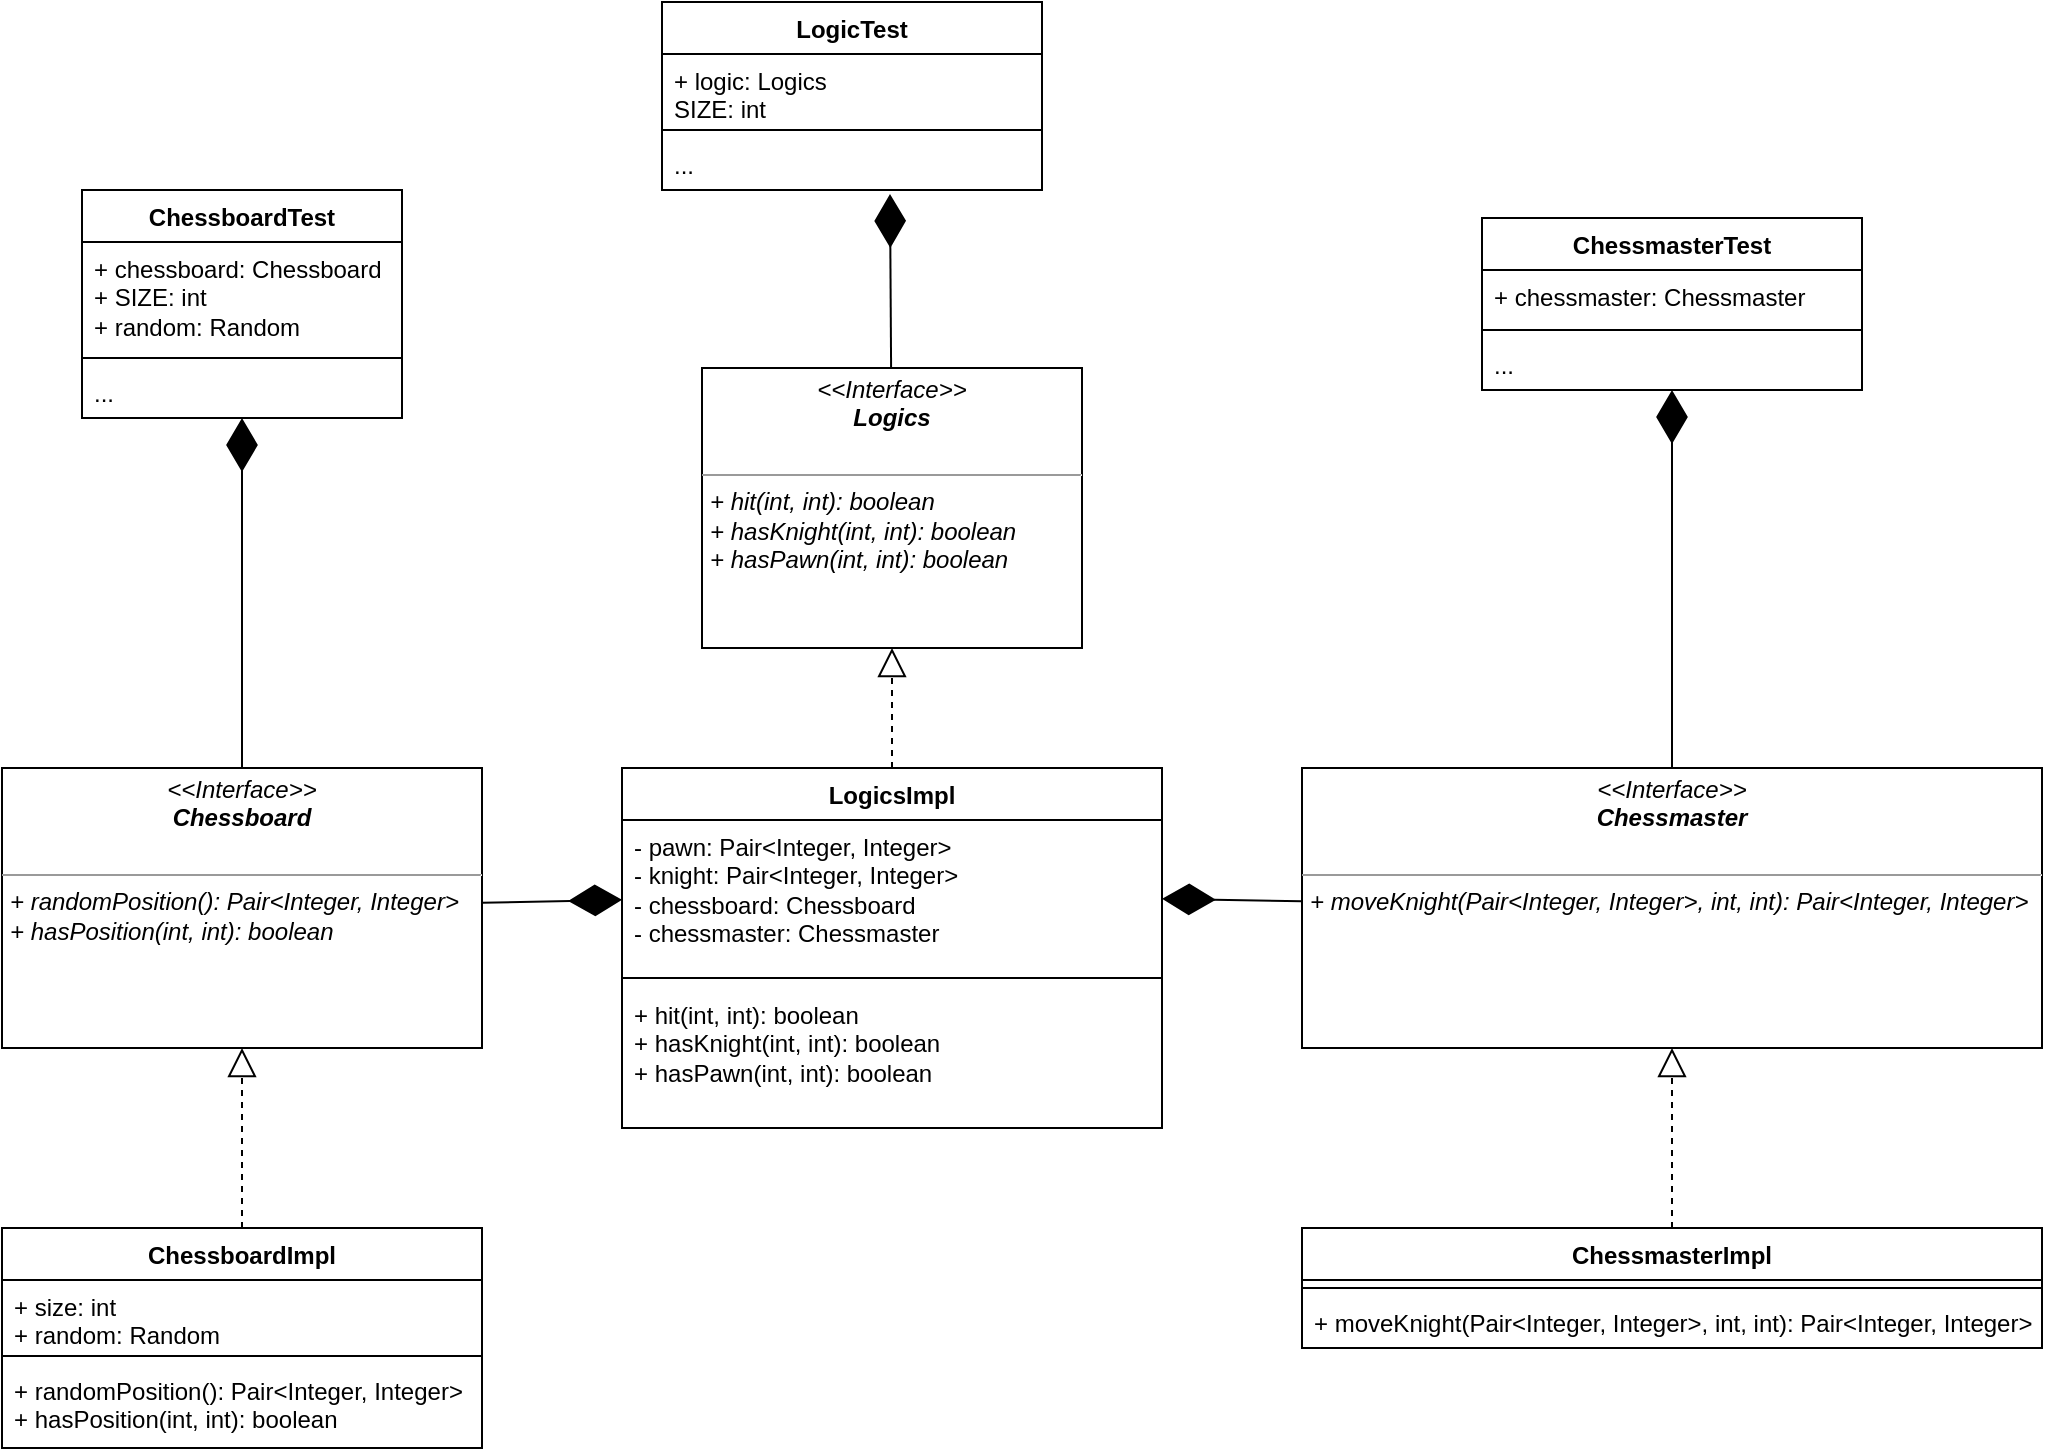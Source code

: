 <mxfile version="23.1.5" type="device">
  <diagram id="C5RBs43oDa-KdzZeNtuy" name="Page-1">
    <mxGraphModel dx="2259" dy="851" grid="1" gridSize="10" guides="1" tooltips="1" connect="1" arrows="1" fold="1" page="1" pageScale="1" pageWidth="827" pageHeight="1169" math="0" shadow="0">
      <root>
        <mxCell id="WIyWlLk6GJQsqaUBKTNV-0" />
        <mxCell id="WIyWlLk6GJQsqaUBKTNV-1" parent="WIyWlLk6GJQsqaUBKTNV-0" />
        <mxCell id="zUorUO5FAHz7Rlt5o6xh-1" value="&lt;p style=&quot;margin:0px;margin-top:4px;text-align:center;&quot;&gt;&lt;i&gt;&amp;lt;&amp;lt;Interface&amp;gt;&amp;gt;&lt;br&gt;&lt;b&gt;Logics&lt;/b&gt;&lt;/i&gt;&lt;/p&gt;&lt;p style=&quot;margin:0px;margin-left:4px;&quot;&gt;&lt;i&gt;&lt;br&gt;&lt;/i&gt;&lt;/p&gt;&lt;hr size=&quot;1&quot;&gt;&lt;p style=&quot;margin:0px;margin-left:4px;&quot;&gt;&lt;i&gt;+ hit(int, int): boolean&lt;br&gt;+ hasKnight(int, int): boolean&lt;/i&gt;&lt;/p&gt;&lt;p style=&quot;margin:0px;margin-left:4px;&quot;&gt;&lt;i&gt;+ hasPawn(int, int): boolean&lt;/i&gt;&lt;/p&gt;" style="verticalAlign=top;align=left;overflow=fill;html=1;whiteSpace=wrap;" vertex="1" parent="WIyWlLk6GJQsqaUBKTNV-1">
          <mxGeometry x="260" y="315" width="190" height="140" as="geometry" />
        </mxCell>
        <mxCell id="zUorUO5FAHz7Rlt5o6xh-2" value="LogicsImpl" style="swimlane;fontStyle=1;align=center;verticalAlign=top;childLayout=stackLayout;horizontal=1;startSize=26;horizontalStack=0;resizeParent=1;resizeParentMax=0;resizeLast=0;collapsible=1;marginBottom=0;whiteSpace=wrap;html=1;" vertex="1" parent="WIyWlLk6GJQsqaUBKTNV-1">
          <mxGeometry x="220" y="515" width="270" height="180" as="geometry">
            <mxRectangle x="260" y="840" width="100" height="30" as="alternateBounds" />
          </mxGeometry>
        </mxCell>
        <mxCell id="zUorUO5FAHz7Rlt5o6xh-3" value="- pawn: Pair&amp;lt;Integer, Integer&amp;gt;&lt;br&gt;- knight: Pair&amp;lt;Integer, Integer&amp;gt;&lt;br&gt;- chessboard: Chessboard&lt;br&gt;- chessmaster: Chessmaster&amp;nbsp;" style="text;strokeColor=none;fillColor=none;align=left;verticalAlign=top;spacingLeft=4;spacingRight=4;overflow=hidden;rotatable=0;points=[[0,0.5],[1,0.5]];portConstraint=eastwest;whiteSpace=wrap;html=1;" vertex="1" parent="zUorUO5FAHz7Rlt5o6xh-2">
          <mxGeometry y="26" width="270" height="74" as="geometry" />
        </mxCell>
        <mxCell id="zUorUO5FAHz7Rlt5o6xh-4" value="" style="line;strokeWidth=1;fillColor=none;align=left;verticalAlign=middle;spacingTop=-1;spacingLeft=3;spacingRight=3;rotatable=0;labelPosition=right;points=[];portConstraint=eastwest;strokeColor=inherit;" vertex="1" parent="zUorUO5FAHz7Rlt5o6xh-2">
          <mxGeometry y="100" width="270" height="10" as="geometry" />
        </mxCell>
        <mxCell id="zUorUO5FAHz7Rlt5o6xh-5" value="+ hit(int, int): boolean&lt;br&gt;+ hasKnight(int, int): boolean&lt;br&gt;+ hasPawn(int, int): boolean" style="text;strokeColor=none;fillColor=none;align=left;verticalAlign=top;spacingLeft=4;spacingRight=4;overflow=hidden;rotatable=0;points=[[0,0.5],[1,0.5]];portConstraint=eastwest;whiteSpace=wrap;html=1;" vertex="1" parent="zUorUO5FAHz7Rlt5o6xh-2">
          <mxGeometry y="110" width="270" height="70" as="geometry" />
        </mxCell>
        <mxCell id="zUorUO5FAHz7Rlt5o6xh-6" value="" style="endArrow=block;dashed=1;endFill=0;endSize=12;html=1;rounded=0;exitX=0.5;exitY=0;exitDx=0;exitDy=0;" edge="1" parent="WIyWlLk6GJQsqaUBKTNV-1" source="zUorUO5FAHz7Rlt5o6xh-2" target="zUorUO5FAHz7Rlt5o6xh-1">
          <mxGeometry width="160" relative="1" as="geometry">
            <mxPoint x="310" y="555" as="sourcePoint" />
            <mxPoint x="470" y="555" as="targetPoint" />
          </mxGeometry>
        </mxCell>
        <mxCell id="zUorUO5FAHz7Rlt5o6xh-7" value="&lt;p style=&quot;margin:0px;margin-top:4px;text-align:center;&quot;&gt;&lt;i&gt;&amp;lt;&amp;lt;Interface&amp;gt;&amp;gt;&lt;br&gt;&lt;b&gt;Chessboard&lt;/b&gt;&lt;/i&gt;&lt;/p&gt;&lt;i&gt;&lt;br&gt;&lt;/i&gt;&lt;hr size=&quot;1&quot;&gt;&lt;p style=&quot;margin:0px;margin-left:4px;&quot;&gt;&lt;i&gt;+ randomPosition(): Pair&amp;lt;Integer, Integer&amp;gt;&lt;br&gt;+ hasPosition(int, int): boolean&lt;/i&gt;&lt;/p&gt;" style="verticalAlign=top;align=left;overflow=fill;html=1;whiteSpace=wrap;" vertex="1" parent="WIyWlLk6GJQsqaUBKTNV-1">
          <mxGeometry x="-90" y="515" width="240" height="140" as="geometry" />
        </mxCell>
        <mxCell id="zUorUO5FAHz7Rlt5o6xh-8" value="&lt;p style=&quot;margin:0px;margin-top:4px;text-align:center;&quot;&gt;&lt;i&gt;&amp;lt;&amp;lt;Interface&amp;gt;&amp;gt;&lt;br&gt;&lt;b&gt;Chessmaster&lt;/b&gt;&lt;/i&gt;&lt;/p&gt;&lt;i&gt;&lt;br&gt;&lt;/i&gt;&lt;hr size=&quot;1&quot;&gt;&lt;p style=&quot;margin:0px;margin-left:4px;&quot;&gt;&lt;i&gt;+ moveKnight(Pair&amp;lt;Integer, Integer&amp;gt;, int, int): Pair&amp;lt;Integer, Integer&amp;gt;&lt;/i&gt;&lt;br&gt;&lt;/p&gt;" style="verticalAlign=top;align=left;overflow=fill;html=1;whiteSpace=wrap;" vertex="1" parent="WIyWlLk6GJQsqaUBKTNV-1">
          <mxGeometry x="560" y="515" width="370" height="140" as="geometry" />
        </mxCell>
        <mxCell id="zUorUO5FAHz7Rlt5o6xh-9" value="ChessboardImpl" style="swimlane;fontStyle=1;align=center;verticalAlign=top;childLayout=stackLayout;horizontal=1;startSize=26;horizontalStack=0;resizeParent=1;resizeParentMax=0;resizeLast=0;collapsible=1;marginBottom=0;whiteSpace=wrap;html=1;" vertex="1" parent="WIyWlLk6GJQsqaUBKTNV-1">
          <mxGeometry x="-90" y="745" width="240" height="110" as="geometry" />
        </mxCell>
        <mxCell id="zUorUO5FAHz7Rlt5o6xh-10" value="+ size: int&lt;br&gt;+ random: Random" style="text;strokeColor=none;fillColor=none;align=left;verticalAlign=top;spacingLeft=4;spacingRight=4;overflow=hidden;rotatable=0;points=[[0,0.5],[1,0.5]];portConstraint=eastwest;whiteSpace=wrap;html=1;" vertex="1" parent="zUorUO5FAHz7Rlt5o6xh-9">
          <mxGeometry y="26" width="240" height="34" as="geometry" />
        </mxCell>
        <mxCell id="zUorUO5FAHz7Rlt5o6xh-11" value="" style="line;strokeWidth=1;fillColor=none;align=left;verticalAlign=middle;spacingTop=-1;spacingLeft=3;spacingRight=3;rotatable=0;labelPosition=right;points=[];portConstraint=eastwest;strokeColor=inherit;" vertex="1" parent="zUorUO5FAHz7Rlt5o6xh-9">
          <mxGeometry y="60" width="240" height="8" as="geometry" />
        </mxCell>
        <mxCell id="zUorUO5FAHz7Rlt5o6xh-12" value="+ randomPosition(): Pair&amp;lt;Integer, Integer&amp;gt;&lt;br&gt;+ hasPosition(int, int): boolean" style="text;strokeColor=none;fillColor=none;align=left;verticalAlign=top;spacingLeft=4;spacingRight=4;overflow=hidden;rotatable=0;points=[[0,0.5],[1,0.5]];portConstraint=eastwest;whiteSpace=wrap;html=1;" vertex="1" parent="zUorUO5FAHz7Rlt5o6xh-9">
          <mxGeometry y="68" width="240" height="42" as="geometry" />
        </mxCell>
        <mxCell id="zUorUO5FAHz7Rlt5o6xh-13" value="ChessmasterImpl" style="swimlane;fontStyle=1;align=center;verticalAlign=top;childLayout=stackLayout;horizontal=1;startSize=26;horizontalStack=0;resizeParent=1;resizeParentMax=0;resizeLast=0;collapsible=1;marginBottom=0;whiteSpace=wrap;html=1;" vertex="1" parent="WIyWlLk6GJQsqaUBKTNV-1">
          <mxGeometry x="560" y="745" width="370" height="60" as="geometry" />
        </mxCell>
        <mxCell id="zUorUO5FAHz7Rlt5o6xh-15" value="" style="line;strokeWidth=1;fillColor=none;align=left;verticalAlign=middle;spacingTop=-1;spacingLeft=3;spacingRight=3;rotatable=0;labelPosition=right;points=[];portConstraint=eastwest;strokeColor=inherit;" vertex="1" parent="zUorUO5FAHz7Rlt5o6xh-13">
          <mxGeometry y="26" width="370" height="8" as="geometry" />
        </mxCell>
        <mxCell id="zUorUO5FAHz7Rlt5o6xh-16" value="+ moveKnight(Pair&amp;lt;Integer, Integer&amp;gt;, int, int): Pair&amp;lt;Integer, Integer&amp;gt;" style="text;strokeColor=none;fillColor=none;align=left;verticalAlign=top;spacingLeft=4;spacingRight=4;overflow=hidden;rotatable=0;points=[[0,0.5],[1,0.5]];portConstraint=eastwest;whiteSpace=wrap;html=1;" vertex="1" parent="zUorUO5FAHz7Rlt5o6xh-13">
          <mxGeometry y="34" width="370" height="26" as="geometry" />
        </mxCell>
        <mxCell id="zUorUO5FAHz7Rlt5o6xh-17" value="" style="endArrow=block;dashed=1;endFill=0;endSize=12;html=1;rounded=0;" edge="1" parent="WIyWlLk6GJQsqaUBKTNV-1" source="zUorUO5FAHz7Rlt5o6xh-9" target="zUorUO5FAHz7Rlt5o6xh-7">
          <mxGeometry width="160" relative="1" as="geometry">
            <mxPoint x="340" y="635" as="sourcePoint" />
            <mxPoint x="500" y="635" as="targetPoint" />
          </mxGeometry>
        </mxCell>
        <mxCell id="zUorUO5FAHz7Rlt5o6xh-18" value="" style="endArrow=block;dashed=1;endFill=0;endSize=12;html=1;rounded=0;" edge="1" parent="WIyWlLk6GJQsqaUBKTNV-1" source="zUorUO5FAHz7Rlt5o6xh-13" target="zUorUO5FAHz7Rlt5o6xh-8">
          <mxGeometry width="160" relative="1" as="geometry">
            <mxPoint x="340" y="635" as="sourcePoint" />
            <mxPoint x="500" y="635" as="targetPoint" />
          </mxGeometry>
        </mxCell>
        <mxCell id="zUorUO5FAHz7Rlt5o6xh-19" value="" style="endArrow=diamondThin;endFill=1;endSize=24;html=1;rounded=0;" edge="1" parent="WIyWlLk6GJQsqaUBKTNV-1" source="zUorUO5FAHz7Rlt5o6xh-7" target="zUorUO5FAHz7Rlt5o6xh-3">
          <mxGeometry width="160" relative="1" as="geometry">
            <mxPoint x="170" y="635" as="sourcePoint" />
            <mxPoint x="500" y="635" as="targetPoint" />
          </mxGeometry>
        </mxCell>
        <mxCell id="zUorUO5FAHz7Rlt5o6xh-20" value="" style="endArrow=diamondThin;endFill=1;endSize=24;html=1;rounded=0;" edge="1" parent="WIyWlLk6GJQsqaUBKTNV-1" source="zUorUO5FAHz7Rlt5o6xh-8" target="zUorUO5FAHz7Rlt5o6xh-3">
          <mxGeometry width="160" relative="1" as="geometry">
            <mxPoint x="340" y="635" as="sourcePoint" />
            <mxPoint x="500" y="635" as="targetPoint" />
          </mxGeometry>
        </mxCell>
        <mxCell id="zUorUO5FAHz7Rlt5o6xh-21" value="LogicTest" style="swimlane;fontStyle=1;align=center;verticalAlign=top;childLayout=stackLayout;horizontal=1;startSize=26;horizontalStack=0;resizeParent=1;resizeParentMax=0;resizeLast=0;collapsible=1;marginBottom=0;whiteSpace=wrap;html=1;" vertex="1" parent="WIyWlLk6GJQsqaUBKTNV-1">
          <mxGeometry x="240" y="132" width="190" height="94" as="geometry" />
        </mxCell>
        <mxCell id="zUorUO5FAHz7Rlt5o6xh-22" value="+ logic: Logics&lt;br&gt;SIZE: int" style="text;strokeColor=none;fillColor=none;align=left;verticalAlign=top;spacingLeft=4;spacingRight=4;overflow=hidden;rotatable=0;points=[[0,0.5],[1,0.5]];portConstraint=eastwest;whiteSpace=wrap;html=1;" vertex="1" parent="zUorUO5FAHz7Rlt5o6xh-21">
          <mxGeometry y="26" width="190" height="34" as="geometry" />
        </mxCell>
        <mxCell id="zUorUO5FAHz7Rlt5o6xh-23" value="" style="line;strokeWidth=1;fillColor=none;align=left;verticalAlign=middle;spacingTop=-1;spacingLeft=3;spacingRight=3;rotatable=0;labelPosition=right;points=[];portConstraint=eastwest;strokeColor=inherit;" vertex="1" parent="zUorUO5FAHz7Rlt5o6xh-21">
          <mxGeometry y="60" width="190" height="8" as="geometry" />
        </mxCell>
        <mxCell id="zUorUO5FAHz7Rlt5o6xh-24" value="..." style="text;strokeColor=none;fillColor=none;align=left;verticalAlign=top;spacingLeft=4;spacingRight=4;overflow=hidden;rotatable=0;points=[[0,0.5],[1,0.5]];portConstraint=eastwest;whiteSpace=wrap;html=1;" vertex="1" parent="zUorUO5FAHz7Rlt5o6xh-21">
          <mxGeometry y="68" width="190" height="26" as="geometry" />
        </mxCell>
        <mxCell id="zUorUO5FAHz7Rlt5o6xh-25" value="ChessboardTest" style="swimlane;fontStyle=1;align=center;verticalAlign=top;childLayout=stackLayout;horizontal=1;startSize=26;horizontalStack=0;resizeParent=1;resizeParentMax=0;resizeLast=0;collapsible=1;marginBottom=0;whiteSpace=wrap;html=1;" vertex="1" parent="WIyWlLk6GJQsqaUBKTNV-1">
          <mxGeometry x="-50" y="226" width="160" height="114" as="geometry" />
        </mxCell>
        <mxCell id="zUorUO5FAHz7Rlt5o6xh-26" value="+ chessboard: Chessboard&lt;br&gt;+ SIZE: int&lt;br&gt;+ random: Random" style="text;strokeColor=none;fillColor=none;align=left;verticalAlign=top;spacingLeft=4;spacingRight=4;overflow=hidden;rotatable=0;points=[[0,0.5],[1,0.5]];portConstraint=eastwest;whiteSpace=wrap;html=1;" vertex="1" parent="zUorUO5FAHz7Rlt5o6xh-25">
          <mxGeometry y="26" width="160" height="54" as="geometry" />
        </mxCell>
        <mxCell id="zUorUO5FAHz7Rlt5o6xh-27" value="" style="line;strokeWidth=1;fillColor=none;align=left;verticalAlign=middle;spacingTop=-1;spacingLeft=3;spacingRight=3;rotatable=0;labelPosition=right;points=[];portConstraint=eastwest;strokeColor=inherit;" vertex="1" parent="zUorUO5FAHz7Rlt5o6xh-25">
          <mxGeometry y="80" width="160" height="8" as="geometry" />
        </mxCell>
        <mxCell id="zUorUO5FAHz7Rlt5o6xh-28" value="..." style="text;strokeColor=none;fillColor=none;align=left;verticalAlign=top;spacingLeft=4;spacingRight=4;overflow=hidden;rotatable=0;points=[[0,0.5],[1,0.5]];portConstraint=eastwest;whiteSpace=wrap;html=1;" vertex="1" parent="zUorUO5FAHz7Rlt5o6xh-25">
          <mxGeometry y="88" width="160" height="26" as="geometry" />
        </mxCell>
        <mxCell id="zUorUO5FAHz7Rlt5o6xh-29" value="ChessmasterTest" style="swimlane;fontStyle=1;align=center;verticalAlign=top;childLayout=stackLayout;horizontal=1;startSize=26;horizontalStack=0;resizeParent=1;resizeParentMax=0;resizeLast=0;collapsible=1;marginBottom=0;whiteSpace=wrap;html=1;" vertex="1" parent="WIyWlLk6GJQsqaUBKTNV-1">
          <mxGeometry x="650" y="240" width="190" height="86" as="geometry" />
        </mxCell>
        <mxCell id="zUorUO5FAHz7Rlt5o6xh-30" value="+ chessmaster: Chessmaster" style="text;strokeColor=none;fillColor=none;align=left;verticalAlign=top;spacingLeft=4;spacingRight=4;overflow=hidden;rotatable=0;points=[[0,0.5],[1,0.5]];portConstraint=eastwest;whiteSpace=wrap;html=1;" vertex="1" parent="zUorUO5FAHz7Rlt5o6xh-29">
          <mxGeometry y="26" width="190" height="26" as="geometry" />
        </mxCell>
        <mxCell id="zUorUO5FAHz7Rlt5o6xh-31" value="" style="line;strokeWidth=1;fillColor=none;align=left;verticalAlign=middle;spacingTop=-1;spacingLeft=3;spacingRight=3;rotatable=0;labelPosition=right;points=[];portConstraint=eastwest;strokeColor=inherit;" vertex="1" parent="zUorUO5FAHz7Rlt5o6xh-29">
          <mxGeometry y="52" width="190" height="8" as="geometry" />
        </mxCell>
        <mxCell id="zUorUO5FAHz7Rlt5o6xh-32" value="..." style="text;strokeColor=none;fillColor=none;align=left;verticalAlign=top;spacingLeft=4;spacingRight=4;overflow=hidden;rotatable=0;points=[[0,0.5],[1,0.5]];portConstraint=eastwest;whiteSpace=wrap;html=1;" vertex="1" parent="zUorUO5FAHz7Rlt5o6xh-29">
          <mxGeometry y="60" width="190" height="26" as="geometry" />
        </mxCell>
        <mxCell id="zUorUO5FAHz7Rlt5o6xh-34" value="" style="endArrow=diamondThin;endFill=1;endSize=24;html=1;rounded=0;exitX=0.5;exitY=0;exitDx=0;exitDy=0;" edge="1" parent="WIyWlLk6GJQsqaUBKTNV-1" source="zUorUO5FAHz7Rlt5o6xh-7" target="zUorUO5FAHz7Rlt5o6xh-28">
          <mxGeometry width="160" relative="1" as="geometry">
            <mxPoint x="310" y="290" as="sourcePoint" />
            <mxPoint x="470" y="290" as="targetPoint" />
          </mxGeometry>
        </mxCell>
        <mxCell id="zUorUO5FAHz7Rlt5o6xh-35" value="" style="endArrow=diamondThin;endFill=1;endSize=24;html=1;rounded=0;entryX=0.6;entryY=1.077;entryDx=0;entryDy=0;entryPerimeter=0;" edge="1" parent="WIyWlLk6GJQsqaUBKTNV-1" source="zUorUO5FAHz7Rlt5o6xh-1" target="zUorUO5FAHz7Rlt5o6xh-24">
          <mxGeometry width="160" relative="1" as="geometry">
            <mxPoint x="350" y="290" as="sourcePoint" />
            <mxPoint x="510" y="290" as="targetPoint" />
          </mxGeometry>
        </mxCell>
        <mxCell id="zUorUO5FAHz7Rlt5o6xh-36" value="" style="endArrow=diamondThin;endFill=1;endSize=24;html=1;rounded=0;exitX=0.5;exitY=0;exitDx=0;exitDy=0;" edge="1" parent="WIyWlLk6GJQsqaUBKTNV-1" source="zUorUO5FAHz7Rlt5o6xh-8" target="zUorUO5FAHz7Rlt5o6xh-32">
          <mxGeometry width="160" relative="1" as="geometry">
            <mxPoint x="350" y="290" as="sourcePoint" />
            <mxPoint x="510" y="290" as="targetPoint" />
          </mxGeometry>
        </mxCell>
      </root>
    </mxGraphModel>
  </diagram>
</mxfile>
